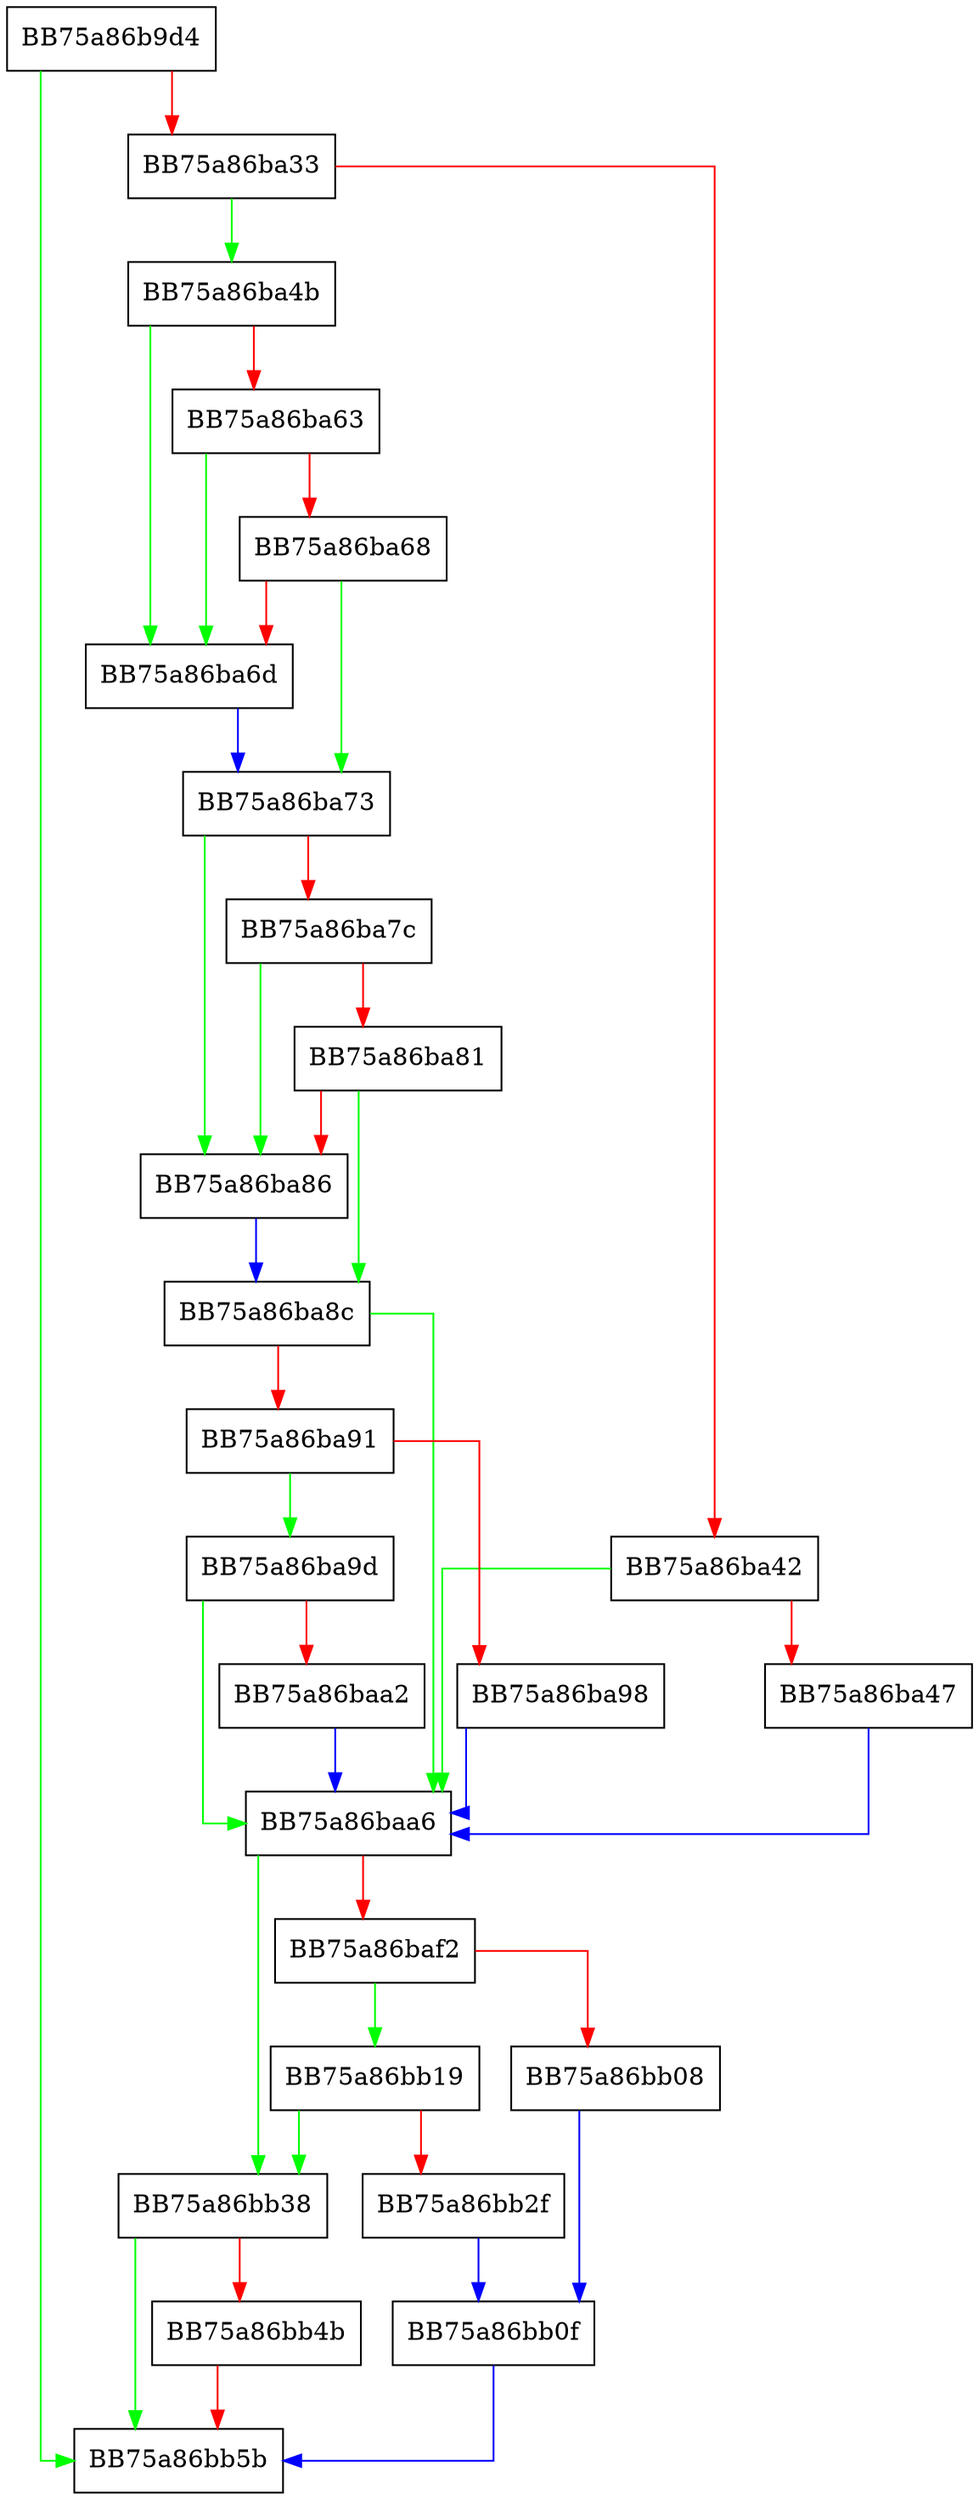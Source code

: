 digraph GetAttributeStringEtwEnumerator {
  node [shape="box"];
  graph [splines=ortho];
  BB75a86b9d4 -> BB75a86bb5b [color="green"];
  BB75a86b9d4 -> BB75a86ba33 [color="red"];
  BB75a86ba33 -> BB75a86ba4b [color="green"];
  BB75a86ba33 -> BB75a86ba42 [color="red"];
  BB75a86ba42 -> BB75a86baa6 [color="green"];
  BB75a86ba42 -> BB75a86ba47 [color="red"];
  BB75a86ba47 -> BB75a86baa6 [color="blue"];
  BB75a86ba4b -> BB75a86ba6d [color="green"];
  BB75a86ba4b -> BB75a86ba63 [color="red"];
  BB75a86ba63 -> BB75a86ba6d [color="green"];
  BB75a86ba63 -> BB75a86ba68 [color="red"];
  BB75a86ba68 -> BB75a86ba73 [color="green"];
  BB75a86ba68 -> BB75a86ba6d [color="red"];
  BB75a86ba6d -> BB75a86ba73 [color="blue"];
  BB75a86ba73 -> BB75a86ba86 [color="green"];
  BB75a86ba73 -> BB75a86ba7c [color="red"];
  BB75a86ba7c -> BB75a86ba86 [color="green"];
  BB75a86ba7c -> BB75a86ba81 [color="red"];
  BB75a86ba81 -> BB75a86ba8c [color="green"];
  BB75a86ba81 -> BB75a86ba86 [color="red"];
  BB75a86ba86 -> BB75a86ba8c [color="blue"];
  BB75a86ba8c -> BB75a86baa6 [color="green"];
  BB75a86ba8c -> BB75a86ba91 [color="red"];
  BB75a86ba91 -> BB75a86ba9d [color="green"];
  BB75a86ba91 -> BB75a86ba98 [color="red"];
  BB75a86ba98 -> BB75a86baa6 [color="blue"];
  BB75a86ba9d -> BB75a86baa6 [color="green"];
  BB75a86ba9d -> BB75a86baa2 [color="red"];
  BB75a86baa2 -> BB75a86baa6 [color="blue"];
  BB75a86baa6 -> BB75a86bb38 [color="green"];
  BB75a86baa6 -> BB75a86baf2 [color="red"];
  BB75a86baf2 -> BB75a86bb19 [color="green"];
  BB75a86baf2 -> BB75a86bb08 [color="red"];
  BB75a86bb08 -> BB75a86bb0f [color="blue"];
  BB75a86bb0f -> BB75a86bb5b [color="blue"];
  BB75a86bb19 -> BB75a86bb38 [color="green"];
  BB75a86bb19 -> BB75a86bb2f [color="red"];
  BB75a86bb2f -> BB75a86bb0f [color="blue"];
  BB75a86bb38 -> BB75a86bb5b [color="green"];
  BB75a86bb38 -> BB75a86bb4b [color="red"];
  BB75a86bb4b -> BB75a86bb5b [color="red"];
}